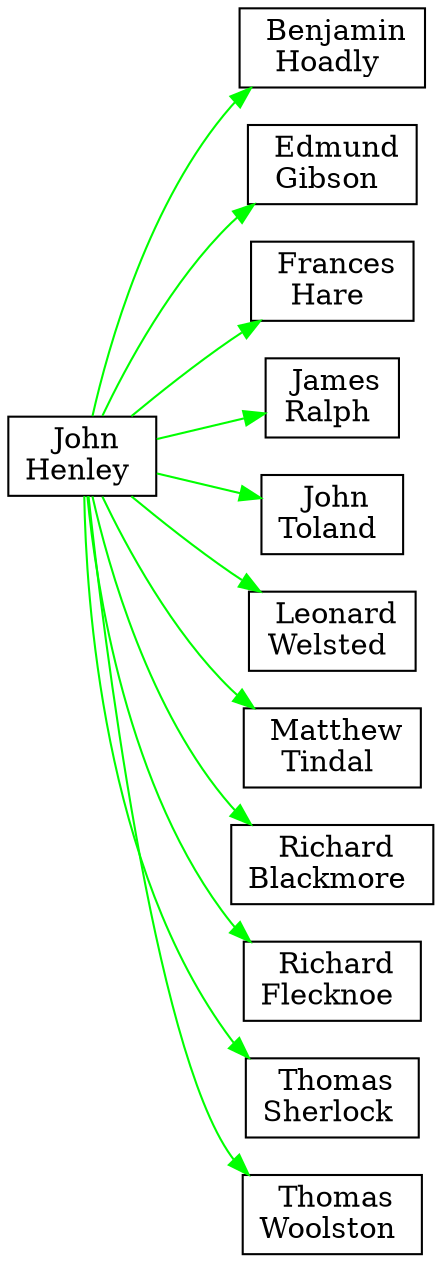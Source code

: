 digraph G {
rankdir=LR
node [shape=rect overlap=false]
BENJAMIN_HOADLY [label=< Benjamin<br/>Hoadly >]
EDMUND_GIBSON [label=< Edmund<br/>Gibson >]
FRANCES_HARE [label=< Frances<br/>Hare >]
JAMES_RALPH [label=< James<br/>Ralph >]
JOHN_HENLEY [label=< John<br/>Henley >]
JOHN_TOLAND [label=< John<br/>Toland >]
LEONARD_WELSTED [label=< Leonard<br/>Welsted >]
MATTHEW_TINDAL [label=< Matthew<br/>Tindal >]
RICHARD_BLACKMORE [label=< Richard<br/>Blackmore >]
RICHARD_FLECKNOE [label=< Richard<br/>Flecknoe >]
THOMAS_SHERLOCK [label=< Thomas<br/>Sherlock >]
THOMAS_WOOLSTON [label=< Thomas<br/>Woolston >]
JOHN_HENLEY -> BENJAMIN_HOADLY [color=green weight=1]
JOHN_HENLEY -> EDMUND_GIBSON [color=green weight=1]
JOHN_HENLEY -> FRANCES_HARE [color=green weight=1]
JOHN_HENLEY -> JAMES_RALPH [color=green weight=4]
JOHN_HENLEY -> JOHN_TOLAND [color=green weight=1]
JOHN_HENLEY -> LEONARD_WELSTED [color=green weight=1]
JOHN_HENLEY -> MATTHEW_TINDAL [color=green weight=1]
JOHN_HENLEY -> RICHARD_BLACKMORE [color=green weight=1]
JOHN_HENLEY -> RICHARD_FLECKNOE [color=green weight=1]
JOHN_HENLEY -> THOMAS_SHERLOCK [color=green weight=1]
JOHN_HENLEY -> THOMAS_WOOLSTON [color=green weight=1]
}